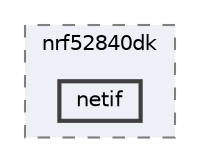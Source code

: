 digraph "/home/mj/Desktop/IoT-Chat-Digitalization/TextYourIoTDevice/bin/nrf52840dk/netif"
{
 // LATEX_PDF_SIZE
  bgcolor="transparent";
  edge [fontname=Helvetica,fontsize=10,labelfontname=Helvetica,labelfontsize=10];
  node [fontname=Helvetica,fontsize=10,shape=box,height=0.2,width=0.4];
  compound=true
  subgraph clusterdir_0c725116918d2e080617d882693859a8 {
    graph [ bgcolor="#edf0f7", pencolor="grey50", label="nrf52840dk", fontname=Helvetica,fontsize=10 style="filled,dashed", URL="dir_0c725116918d2e080617d882693859a8.html",tooltip=""]
  dir_3882b5da8b3298557e6862d63d82b680 [label="netif", fillcolor="#edf0f7", color="grey25", style="filled,bold", URL="dir_3882b5da8b3298557e6862d63d82b680.html",tooltip=""];
  }
}
